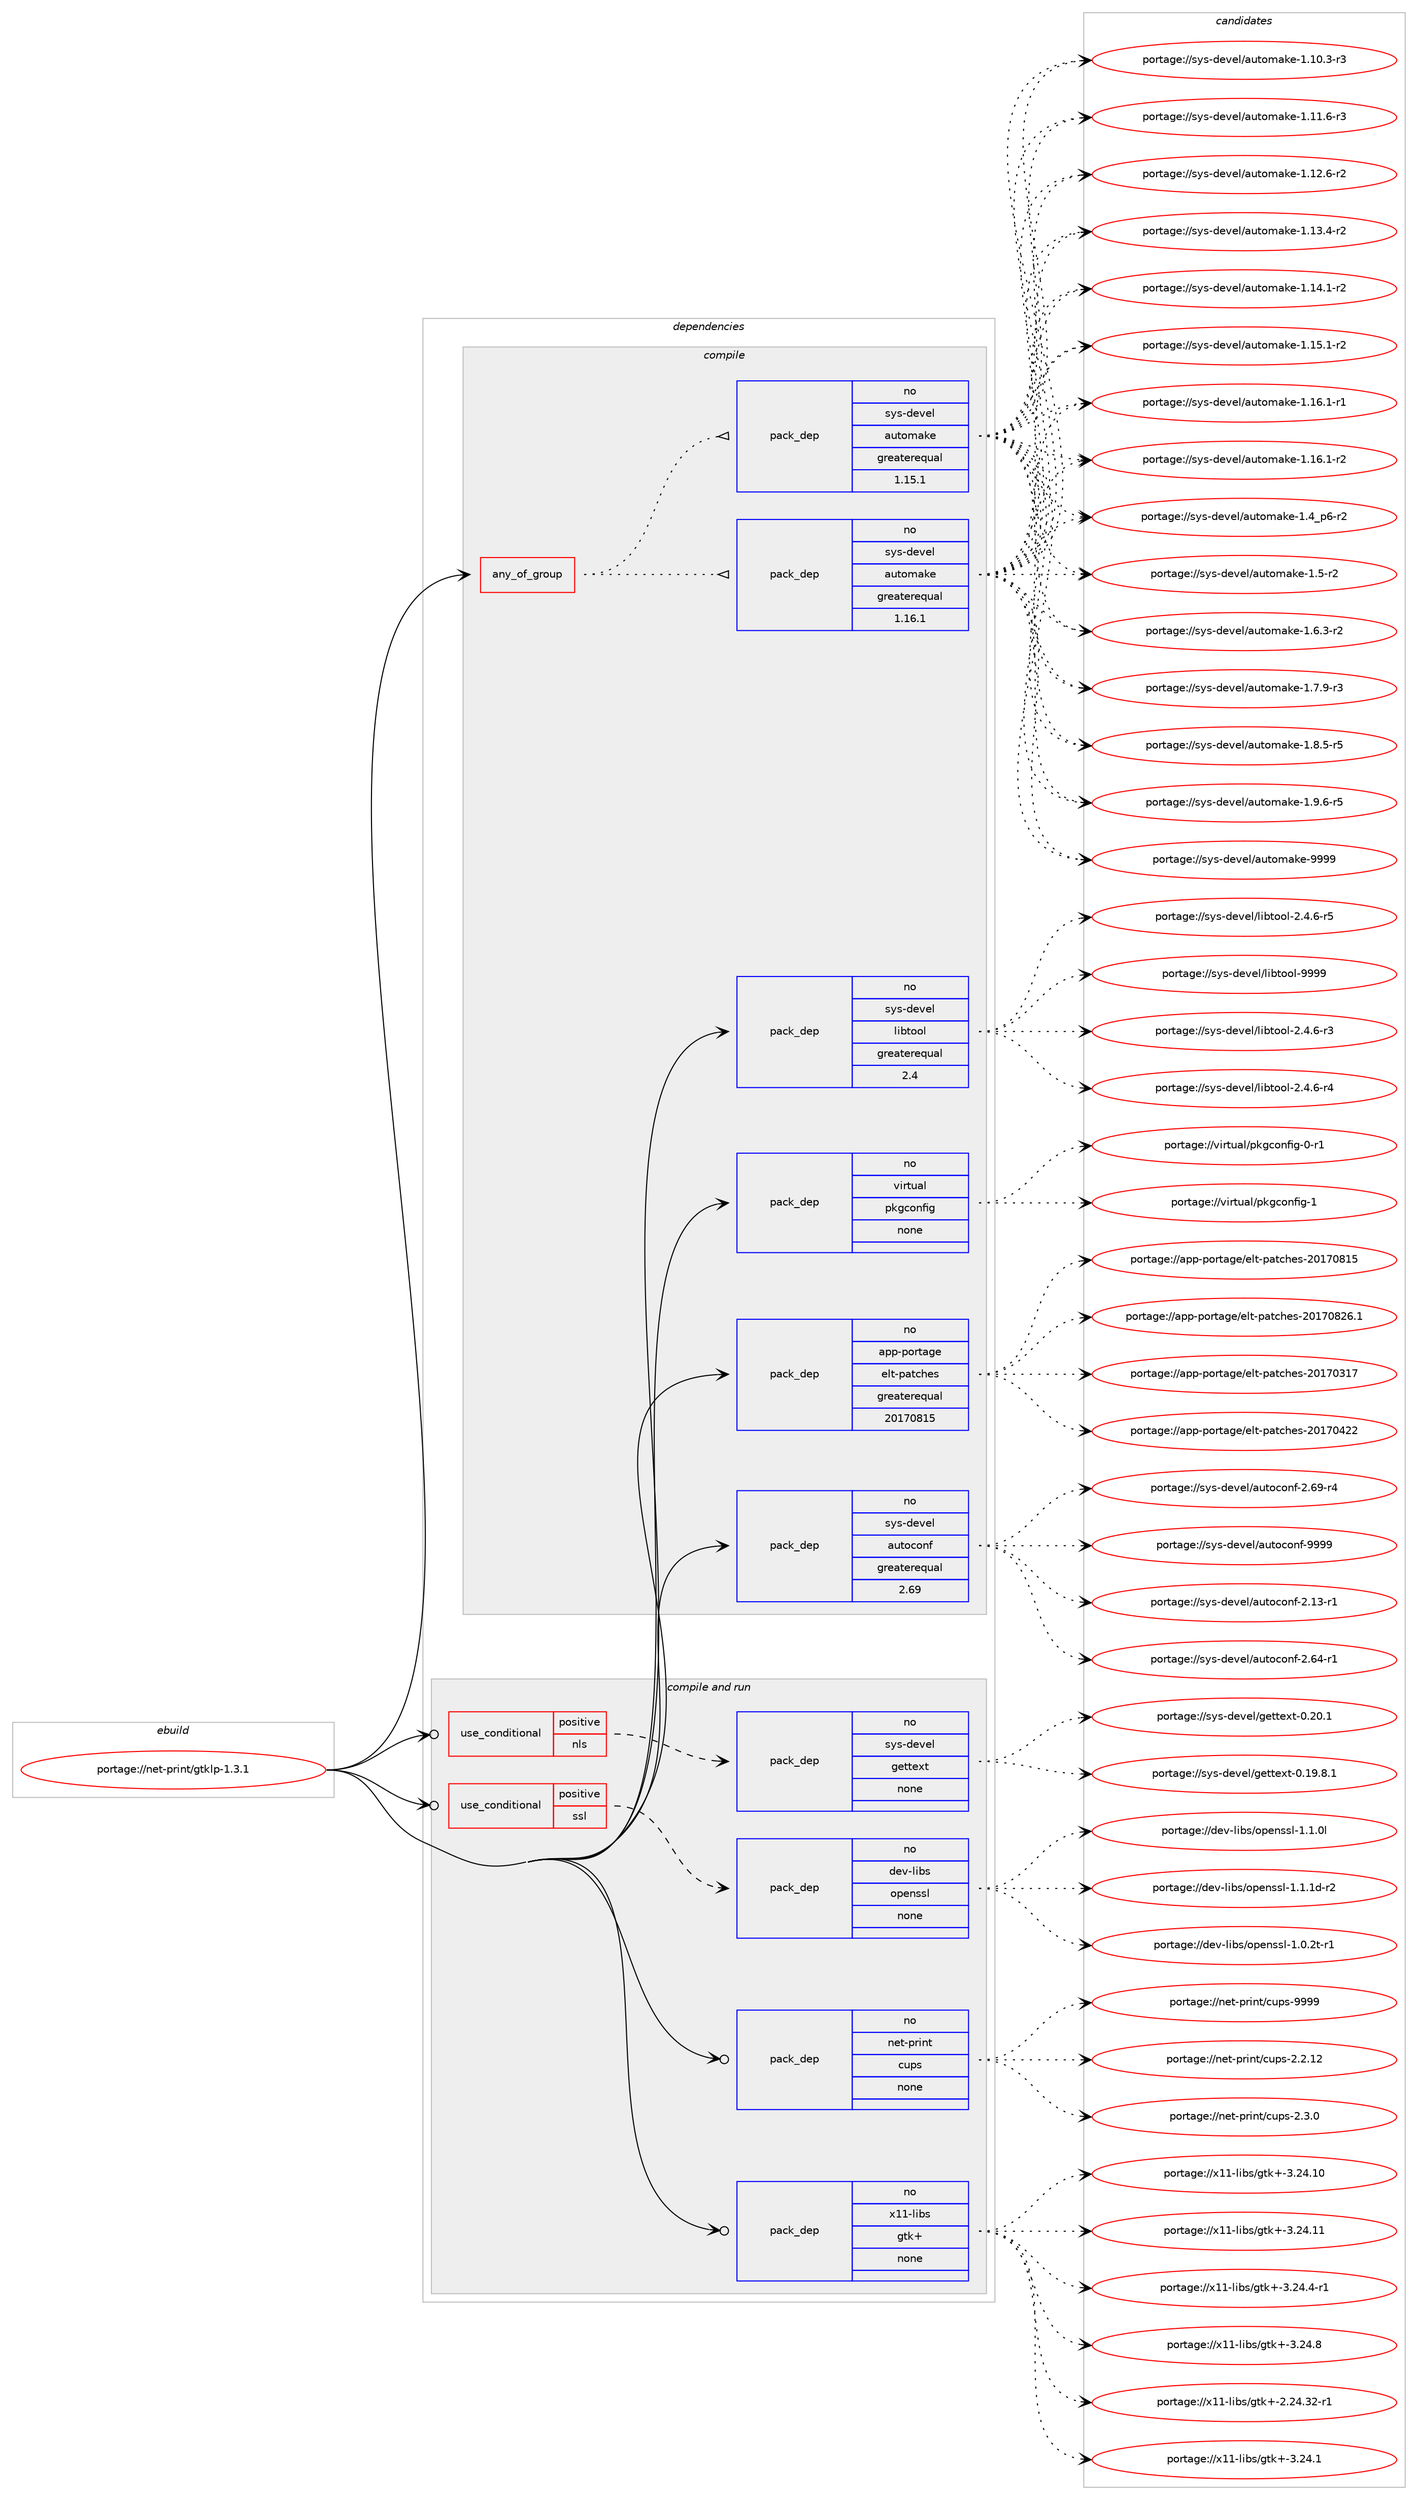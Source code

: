 digraph prolog {

# *************
# Graph options
# *************

newrank=true;
concentrate=true;
compound=true;
graph [rankdir=LR,fontname=Helvetica,fontsize=10,ranksep=1.5];#, ranksep=2.5, nodesep=0.2];
edge  [arrowhead=vee];
node  [fontname=Helvetica,fontsize=10];

# **********
# The ebuild
# **********

subgraph cluster_leftcol {
color=gray;
rank=same;
label=<<i>ebuild</i>>;
id [label="portage://net-print/gtklp-1.3.1", color=red, width=4, href="../net-print/gtklp-1.3.1.svg"];
}

# ****************
# The dependencies
# ****************

subgraph cluster_midcol {
color=gray;
label=<<i>dependencies</i>>;
subgraph cluster_compile {
fillcolor="#eeeeee";
style=filled;
label=<<i>compile</i>>;
subgraph any6136 {
dependency374474 [label=<<TABLE BORDER="0" CELLBORDER="1" CELLSPACING="0" CELLPADDING="4"><TR><TD CELLPADDING="10">any_of_group</TD></TR></TABLE>>, shape=none, color=red];subgraph pack274584 {
dependency374475 [label=<<TABLE BORDER="0" CELLBORDER="1" CELLSPACING="0" CELLPADDING="4" WIDTH="220"><TR><TD ROWSPAN="6" CELLPADDING="30">pack_dep</TD></TR><TR><TD WIDTH="110">no</TD></TR><TR><TD>sys-devel</TD></TR><TR><TD>automake</TD></TR><TR><TD>greaterequal</TD></TR><TR><TD>1.16.1</TD></TR></TABLE>>, shape=none, color=blue];
}
dependency374474:e -> dependency374475:w [weight=20,style="dotted",arrowhead="oinv"];
subgraph pack274585 {
dependency374476 [label=<<TABLE BORDER="0" CELLBORDER="1" CELLSPACING="0" CELLPADDING="4" WIDTH="220"><TR><TD ROWSPAN="6" CELLPADDING="30">pack_dep</TD></TR><TR><TD WIDTH="110">no</TD></TR><TR><TD>sys-devel</TD></TR><TR><TD>automake</TD></TR><TR><TD>greaterequal</TD></TR><TR><TD>1.15.1</TD></TR></TABLE>>, shape=none, color=blue];
}
dependency374474:e -> dependency374476:w [weight=20,style="dotted",arrowhead="oinv"];
}
id:e -> dependency374474:w [weight=20,style="solid",arrowhead="vee"];
subgraph pack274586 {
dependency374477 [label=<<TABLE BORDER="0" CELLBORDER="1" CELLSPACING="0" CELLPADDING="4" WIDTH="220"><TR><TD ROWSPAN="6" CELLPADDING="30">pack_dep</TD></TR><TR><TD WIDTH="110">no</TD></TR><TR><TD>app-portage</TD></TR><TR><TD>elt-patches</TD></TR><TR><TD>greaterequal</TD></TR><TR><TD>20170815</TD></TR></TABLE>>, shape=none, color=blue];
}
id:e -> dependency374477:w [weight=20,style="solid",arrowhead="vee"];
subgraph pack274587 {
dependency374478 [label=<<TABLE BORDER="0" CELLBORDER="1" CELLSPACING="0" CELLPADDING="4" WIDTH="220"><TR><TD ROWSPAN="6" CELLPADDING="30">pack_dep</TD></TR><TR><TD WIDTH="110">no</TD></TR><TR><TD>sys-devel</TD></TR><TR><TD>autoconf</TD></TR><TR><TD>greaterequal</TD></TR><TR><TD>2.69</TD></TR></TABLE>>, shape=none, color=blue];
}
id:e -> dependency374478:w [weight=20,style="solid",arrowhead="vee"];
subgraph pack274588 {
dependency374479 [label=<<TABLE BORDER="0" CELLBORDER="1" CELLSPACING="0" CELLPADDING="4" WIDTH="220"><TR><TD ROWSPAN="6" CELLPADDING="30">pack_dep</TD></TR><TR><TD WIDTH="110">no</TD></TR><TR><TD>sys-devel</TD></TR><TR><TD>libtool</TD></TR><TR><TD>greaterequal</TD></TR><TR><TD>2.4</TD></TR></TABLE>>, shape=none, color=blue];
}
id:e -> dependency374479:w [weight=20,style="solid",arrowhead="vee"];
subgraph pack274589 {
dependency374480 [label=<<TABLE BORDER="0" CELLBORDER="1" CELLSPACING="0" CELLPADDING="4" WIDTH="220"><TR><TD ROWSPAN="6" CELLPADDING="30">pack_dep</TD></TR><TR><TD WIDTH="110">no</TD></TR><TR><TD>virtual</TD></TR><TR><TD>pkgconfig</TD></TR><TR><TD>none</TD></TR><TR><TD></TD></TR></TABLE>>, shape=none, color=blue];
}
id:e -> dependency374480:w [weight=20,style="solid",arrowhead="vee"];
}
subgraph cluster_compileandrun {
fillcolor="#eeeeee";
style=filled;
label=<<i>compile and run</i>>;
subgraph cond93561 {
dependency374481 [label=<<TABLE BORDER="0" CELLBORDER="1" CELLSPACING="0" CELLPADDING="4"><TR><TD ROWSPAN="3" CELLPADDING="10">use_conditional</TD></TR><TR><TD>positive</TD></TR><TR><TD>nls</TD></TR></TABLE>>, shape=none, color=red];
subgraph pack274590 {
dependency374482 [label=<<TABLE BORDER="0" CELLBORDER="1" CELLSPACING="0" CELLPADDING="4" WIDTH="220"><TR><TD ROWSPAN="6" CELLPADDING="30">pack_dep</TD></TR><TR><TD WIDTH="110">no</TD></TR><TR><TD>sys-devel</TD></TR><TR><TD>gettext</TD></TR><TR><TD>none</TD></TR><TR><TD></TD></TR></TABLE>>, shape=none, color=blue];
}
dependency374481:e -> dependency374482:w [weight=20,style="dashed",arrowhead="vee"];
}
id:e -> dependency374481:w [weight=20,style="solid",arrowhead="odotvee"];
subgraph cond93562 {
dependency374483 [label=<<TABLE BORDER="0" CELLBORDER="1" CELLSPACING="0" CELLPADDING="4"><TR><TD ROWSPAN="3" CELLPADDING="10">use_conditional</TD></TR><TR><TD>positive</TD></TR><TR><TD>ssl</TD></TR></TABLE>>, shape=none, color=red];
subgraph pack274591 {
dependency374484 [label=<<TABLE BORDER="0" CELLBORDER="1" CELLSPACING="0" CELLPADDING="4" WIDTH="220"><TR><TD ROWSPAN="6" CELLPADDING="30">pack_dep</TD></TR><TR><TD WIDTH="110">no</TD></TR><TR><TD>dev-libs</TD></TR><TR><TD>openssl</TD></TR><TR><TD>none</TD></TR><TR><TD></TD></TR></TABLE>>, shape=none, color=blue];
}
dependency374483:e -> dependency374484:w [weight=20,style="dashed",arrowhead="vee"];
}
id:e -> dependency374483:w [weight=20,style="solid",arrowhead="odotvee"];
subgraph pack274592 {
dependency374485 [label=<<TABLE BORDER="0" CELLBORDER="1" CELLSPACING="0" CELLPADDING="4" WIDTH="220"><TR><TD ROWSPAN="6" CELLPADDING="30">pack_dep</TD></TR><TR><TD WIDTH="110">no</TD></TR><TR><TD>net-print</TD></TR><TR><TD>cups</TD></TR><TR><TD>none</TD></TR><TR><TD></TD></TR></TABLE>>, shape=none, color=blue];
}
id:e -> dependency374485:w [weight=20,style="solid",arrowhead="odotvee"];
subgraph pack274593 {
dependency374486 [label=<<TABLE BORDER="0" CELLBORDER="1" CELLSPACING="0" CELLPADDING="4" WIDTH="220"><TR><TD ROWSPAN="6" CELLPADDING="30">pack_dep</TD></TR><TR><TD WIDTH="110">no</TD></TR><TR><TD>x11-libs</TD></TR><TR><TD>gtk+</TD></TR><TR><TD>none</TD></TR><TR><TD></TD></TR></TABLE>>, shape=none, color=blue];
}
id:e -> dependency374486:w [weight=20,style="solid",arrowhead="odotvee"];
}
subgraph cluster_run {
fillcolor="#eeeeee";
style=filled;
label=<<i>run</i>>;
}
}

# **************
# The candidates
# **************

subgraph cluster_choices {
rank=same;
color=gray;
label=<<i>candidates</i>>;

subgraph choice274584 {
color=black;
nodesep=1;
choiceportage11512111545100101118101108479711711611110997107101454946494846514511451 [label="portage://sys-devel/automake-1.10.3-r3", color=red, width=4,href="../sys-devel/automake-1.10.3-r3.svg"];
choiceportage11512111545100101118101108479711711611110997107101454946494946544511451 [label="portage://sys-devel/automake-1.11.6-r3", color=red, width=4,href="../sys-devel/automake-1.11.6-r3.svg"];
choiceportage11512111545100101118101108479711711611110997107101454946495046544511450 [label="portage://sys-devel/automake-1.12.6-r2", color=red, width=4,href="../sys-devel/automake-1.12.6-r2.svg"];
choiceportage11512111545100101118101108479711711611110997107101454946495146524511450 [label="portage://sys-devel/automake-1.13.4-r2", color=red, width=4,href="../sys-devel/automake-1.13.4-r2.svg"];
choiceportage11512111545100101118101108479711711611110997107101454946495246494511450 [label="portage://sys-devel/automake-1.14.1-r2", color=red, width=4,href="../sys-devel/automake-1.14.1-r2.svg"];
choiceportage11512111545100101118101108479711711611110997107101454946495346494511450 [label="portage://sys-devel/automake-1.15.1-r2", color=red, width=4,href="../sys-devel/automake-1.15.1-r2.svg"];
choiceportage11512111545100101118101108479711711611110997107101454946495446494511449 [label="portage://sys-devel/automake-1.16.1-r1", color=red, width=4,href="../sys-devel/automake-1.16.1-r1.svg"];
choiceportage11512111545100101118101108479711711611110997107101454946495446494511450 [label="portage://sys-devel/automake-1.16.1-r2", color=red, width=4,href="../sys-devel/automake-1.16.1-r2.svg"];
choiceportage115121115451001011181011084797117116111109971071014549465295112544511450 [label="portage://sys-devel/automake-1.4_p6-r2", color=red, width=4,href="../sys-devel/automake-1.4_p6-r2.svg"];
choiceportage11512111545100101118101108479711711611110997107101454946534511450 [label="portage://sys-devel/automake-1.5-r2", color=red, width=4,href="../sys-devel/automake-1.5-r2.svg"];
choiceportage115121115451001011181011084797117116111109971071014549465446514511450 [label="portage://sys-devel/automake-1.6.3-r2", color=red, width=4,href="../sys-devel/automake-1.6.3-r2.svg"];
choiceportage115121115451001011181011084797117116111109971071014549465546574511451 [label="portage://sys-devel/automake-1.7.9-r3", color=red, width=4,href="../sys-devel/automake-1.7.9-r3.svg"];
choiceportage115121115451001011181011084797117116111109971071014549465646534511453 [label="portage://sys-devel/automake-1.8.5-r5", color=red, width=4,href="../sys-devel/automake-1.8.5-r5.svg"];
choiceportage115121115451001011181011084797117116111109971071014549465746544511453 [label="portage://sys-devel/automake-1.9.6-r5", color=red, width=4,href="../sys-devel/automake-1.9.6-r5.svg"];
choiceportage115121115451001011181011084797117116111109971071014557575757 [label="portage://sys-devel/automake-9999", color=red, width=4,href="../sys-devel/automake-9999.svg"];
dependency374475:e -> choiceportage11512111545100101118101108479711711611110997107101454946494846514511451:w [style=dotted,weight="100"];
dependency374475:e -> choiceportage11512111545100101118101108479711711611110997107101454946494946544511451:w [style=dotted,weight="100"];
dependency374475:e -> choiceportage11512111545100101118101108479711711611110997107101454946495046544511450:w [style=dotted,weight="100"];
dependency374475:e -> choiceportage11512111545100101118101108479711711611110997107101454946495146524511450:w [style=dotted,weight="100"];
dependency374475:e -> choiceportage11512111545100101118101108479711711611110997107101454946495246494511450:w [style=dotted,weight="100"];
dependency374475:e -> choiceportage11512111545100101118101108479711711611110997107101454946495346494511450:w [style=dotted,weight="100"];
dependency374475:e -> choiceportage11512111545100101118101108479711711611110997107101454946495446494511449:w [style=dotted,weight="100"];
dependency374475:e -> choiceportage11512111545100101118101108479711711611110997107101454946495446494511450:w [style=dotted,weight="100"];
dependency374475:e -> choiceportage115121115451001011181011084797117116111109971071014549465295112544511450:w [style=dotted,weight="100"];
dependency374475:e -> choiceportage11512111545100101118101108479711711611110997107101454946534511450:w [style=dotted,weight="100"];
dependency374475:e -> choiceportage115121115451001011181011084797117116111109971071014549465446514511450:w [style=dotted,weight="100"];
dependency374475:e -> choiceportage115121115451001011181011084797117116111109971071014549465546574511451:w [style=dotted,weight="100"];
dependency374475:e -> choiceportage115121115451001011181011084797117116111109971071014549465646534511453:w [style=dotted,weight="100"];
dependency374475:e -> choiceportage115121115451001011181011084797117116111109971071014549465746544511453:w [style=dotted,weight="100"];
dependency374475:e -> choiceportage115121115451001011181011084797117116111109971071014557575757:w [style=dotted,weight="100"];
}
subgraph choice274585 {
color=black;
nodesep=1;
choiceportage11512111545100101118101108479711711611110997107101454946494846514511451 [label="portage://sys-devel/automake-1.10.3-r3", color=red, width=4,href="../sys-devel/automake-1.10.3-r3.svg"];
choiceportage11512111545100101118101108479711711611110997107101454946494946544511451 [label="portage://sys-devel/automake-1.11.6-r3", color=red, width=4,href="../sys-devel/automake-1.11.6-r3.svg"];
choiceportage11512111545100101118101108479711711611110997107101454946495046544511450 [label="portage://sys-devel/automake-1.12.6-r2", color=red, width=4,href="../sys-devel/automake-1.12.6-r2.svg"];
choiceportage11512111545100101118101108479711711611110997107101454946495146524511450 [label="portage://sys-devel/automake-1.13.4-r2", color=red, width=4,href="../sys-devel/automake-1.13.4-r2.svg"];
choiceportage11512111545100101118101108479711711611110997107101454946495246494511450 [label="portage://sys-devel/automake-1.14.1-r2", color=red, width=4,href="../sys-devel/automake-1.14.1-r2.svg"];
choiceportage11512111545100101118101108479711711611110997107101454946495346494511450 [label="portage://sys-devel/automake-1.15.1-r2", color=red, width=4,href="../sys-devel/automake-1.15.1-r2.svg"];
choiceportage11512111545100101118101108479711711611110997107101454946495446494511449 [label="portage://sys-devel/automake-1.16.1-r1", color=red, width=4,href="../sys-devel/automake-1.16.1-r1.svg"];
choiceportage11512111545100101118101108479711711611110997107101454946495446494511450 [label="portage://sys-devel/automake-1.16.1-r2", color=red, width=4,href="../sys-devel/automake-1.16.1-r2.svg"];
choiceportage115121115451001011181011084797117116111109971071014549465295112544511450 [label="portage://sys-devel/automake-1.4_p6-r2", color=red, width=4,href="../sys-devel/automake-1.4_p6-r2.svg"];
choiceportage11512111545100101118101108479711711611110997107101454946534511450 [label="portage://sys-devel/automake-1.5-r2", color=red, width=4,href="../sys-devel/automake-1.5-r2.svg"];
choiceportage115121115451001011181011084797117116111109971071014549465446514511450 [label="portage://sys-devel/automake-1.6.3-r2", color=red, width=4,href="../sys-devel/automake-1.6.3-r2.svg"];
choiceportage115121115451001011181011084797117116111109971071014549465546574511451 [label="portage://sys-devel/automake-1.7.9-r3", color=red, width=4,href="../sys-devel/automake-1.7.9-r3.svg"];
choiceportage115121115451001011181011084797117116111109971071014549465646534511453 [label="portage://sys-devel/automake-1.8.5-r5", color=red, width=4,href="../sys-devel/automake-1.8.5-r5.svg"];
choiceportage115121115451001011181011084797117116111109971071014549465746544511453 [label="portage://sys-devel/automake-1.9.6-r5", color=red, width=4,href="../sys-devel/automake-1.9.6-r5.svg"];
choiceportage115121115451001011181011084797117116111109971071014557575757 [label="portage://sys-devel/automake-9999", color=red, width=4,href="../sys-devel/automake-9999.svg"];
dependency374476:e -> choiceportage11512111545100101118101108479711711611110997107101454946494846514511451:w [style=dotted,weight="100"];
dependency374476:e -> choiceportage11512111545100101118101108479711711611110997107101454946494946544511451:w [style=dotted,weight="100"];
dependency374476:e -> choiceportage11512111545100101118101108479711711611110997107101454946495046544511450:w [style=dotted,weight="100"];
dependency374476:e -> choiceportage11512111545100101118101108479711711611110997107101454946495146524511450:w [style=dotted,weight="100"];
dependency374476:e -> choiceportage11512111545100101118101108479711711611110997107101454946495246494511450:w [style=dotted,weight="100"];
dependency374476:e -> choiceportage11512111545100101118101108479711711611110997107101454946495346494511450:w [style=dotted,weight="100"];
dependency374476:e -> choiceportage11512111545100101118101108479711711611110997107101454946495446494511449:w [style=dotted,weight="100"];
dependency374476:e -> choiceportage11512111545100101118101108479711711611110997107101454946495446494511450:w [style=dotted,weight="100"];
dependency374476:e -> choiceportage115121115451001011181011084797117116111109971071014549465295112544511450:w [style=dotted,weight="100"];
dependency374476:e -> choiceportage11512111545100101118101108479711711611110997107101454946534511450:w [style=dotted,weight="100"];
dependency374476:e -> choiceportage115121115451001011181011084797117116111109971071014549465446514511450:w [style=dotted,weight="100"];
dependency374476:e -> choiceportage115121115451001011181011084797117116111109971071014549465546574511451:w [style=dotted,weight="100"];
dependency374476:e -> choiceportage115121115451001011181011084797117116111109971071014549465646534511453:w [style=dotted,weight="100"];
dependency374476:e -> choiceportage115121115451001011181011084797117116111109971071014549465746544511453:w [style=dotted,weight="100"];
dependency374476:e -> choiceportage115121115451001011181011084797117116111109971071014557575757:w [style=dotted,weight="100"];
}
subgraph choice274586 {
color=black;
nodesep=1;
choiceportage97112112451121111141169710310147101108116451129711699104101115455048495548514955 [label="portage://app-portage/elt-patches-20170317", color=red, width=4,href="../app-portage/elt-patches-20170317.svg"];
choiceportage97112112451121111141169710310147101108116451129711699104101115455048495548525050 [label="portage://app-portage/elt-patches-20170422", color=red, width=4,href="../app-portage/elt-patches-20170422.svg"];
choiceportage97112112451121111141169710310147101108116451129711699104101115455048495548564953 [label="portage://app-portage/elt-patches-20170815", color=red, width=4,href="../app-portage/elt-patches-20170815.svg"];
choiceportage971121124511211111411697103101471011081164511297116991041011154550484955485650544649 [label="portage://app-portage/elt-patches-20170826.1", color=red, width=4,href="../app-portage/elt-patches-20170826.1.svg"];
dependency374477:e -> choiceportage97112112451121111141169710310147101108116451129711699104101115455048495548514955:w [style=dotted,weight="100"];
dependency374477:e -> choiceportage97112112451121111141169710310147101108116451129711699104101115455048495548525050:w [style=dotted,weight="100"];
dependency374477:e -> choiceportage97112112451121111141169710310147101108116451129711699104101115455048495548564953:w [style=dotted,weight="100"];
dependency374477:e -> choiceportage971121124511211111411697103101471011081164511297116991041011154550484955485650544649:w [style=dotted,weight="100"];
}
subgraph choice274587 {
color=black;
nodesep=1;
choiceportage1151211154510010111810110847971171161119911111010245504649514511449 [label="portage://sys-devel/autoconf-2.13-r1", color=red, width=4,href="../sys-devel/autoconf-2.13-r1.svg"];
choiceportage1151211154510010111810110847971171161119911111010245504654524511449 [label="portage://sys-devel/autoconf-2.64-r1", color=red, width=4,href="../sys-devel/autoconf-2.64-r1.svg"];
choiceportage1151211154510010111810110847971171161119911111010245504654574511452 [label="portage://sys-devel/autoconf-2.69-r4", color=red, width=4,href="../sys-devel/autoconf-2.69-r4.svg"];
choiceportage115121115451001011181011084797117116111991111101024557575757 [label="portage://sys-devel/autoconf-9999", color=red, width=4,href="../sys-devel/autoconf-9999.svg"];
dependency374478:e -> choiceportage1151211154510010111810110847971171161119911111010245504649514511449:w [style=dotted,weight="100"];
dependency374478:e -> choiceportage1151211154510010111810110847971171161119911111010245504654524511449:w [style=dotted,weight="100"];
dependency374478:e -> choiceportage1151211154510010111810110847971171161119911111010245504654574511452:w [style=dotted,weight="100"];
dependency374478:e -> choiceportage115121115451001011181011084797117116111991111101024557575757:w [style=dotted,weight="100"];
}
subgraph choice274588 {
color=black;
nodesep=1;
choiceportage1151211154510010111810110847108105981161111111084550465246544511451 [label="portage://sys-devel/libtool-2.4.6-r3", color=red, width=4,href="../sys-devel/libtool-2.4.6-r3.svg"];
choiceportage1151211154510010111810110847108105981161111111084550465246544511452 [label="portage://sys-devel/libtool-2.4.6-r4", color=red, width=4,href="../sys-devel/libtool-2.4.6-r4.svg"];
choiceportage1151211154510010111810110847108105981161111111084550465246544511453 [label="portage://sys-devel/libtool-2.4.6-r5", color=red, width=4,href="../sys-devel/libtool-2.4.6-r5.svg"];
choiceportage1151211154510010111810110847108105981161111111084557575757 [label="portage://sys-devel/libtool-9999", color=red, width=4,href="../sys-devel/libtool-9999.svg"];
dependency374479:e -> choiceportage1151211154510010111810110847108105981161111111084550465246544511451:w [style=dotted,weight="100"];
dependency374479:e -> choiceportage1151211154510010111810110847108105981161111111084550465246544511452:w [style=dotted,weight="100"];
dependency374479:e -> choiceportage1151211154510010111810110847108105981161111111084550465246544511453:w [style=dotted,weight="100"];
dependency374479:e -> choiceportage1151211154510010111810110847108105981161111111084557575757:w [style=dotted,weight="100"];
}
subgraph choice274589 {
color=black;
nodesep=1;
choiceportage11810511411611797108471121071039911111010210510345484511449 [label="portage://virtual/pkgconfig-0-r1", color=red, width=4,href="../virtual/pkgconfig-0-r1.svg"];
choiceportage1181051141161179710847112107103991111101021051034549 [label="portage://virtual/pkgconfig-1", color=red, width=4,href="../virtual/pkgconfig-1.svg"];
dependency374480:e -> choiceportage11810511411611797108471121071039911111010210510345484511449:w [style=dotted,weight="100"];
dependency374480:e -> choiceportage1181051141161179710847112107103991111101021051034549:w [style=dotted,weight="100"];
}
subgraph choice274590 {
color=black;
nodesep=1;
choiceportage1151211154510010111810110847103101116116101120116454846495746564649 [label="portage://sys-devel/gettext-0.19.8.1", color=red, width=4,href="../sys-devel/gettext-0.19.8.1.svg"];
choiceportage115121115451001011181011084710310111611610112011645484650484649 [label="portage://sys-devel/gettext-0.20.1", color=red, width=4,href="../sys-devel/gettext-0.20.1.svg"];
dependency374482:e -> choiceportage1151211154510010111810110847103101116116101120116454846495746564649:w [style=dotted,weight="100"];
dependency374482:e -> choiceportage115121115451001011181011084710310111611610112011645484650484649:w [style=dotted,weight="100"];
}
subgraph choice274591 {
color=black;
nodesep=1;
choiceportage1001011184510810598115471111121011101151151084549464846501164511449 [label="portage://dev-libs/openssl-1.0.2t-r1", color=red, width=4,href="../dev-libs/openssl-1.0.2t-r1.svg"];
choiceportage100101118451081059811547111112101110115115108454946494648108 [label="portage://dev-libs/openssl-1.1.0l", color=red, width=4,href="../dev-libs/openssl-1.1.0l.svg"];
choiceportage1001011184510810598115471111121011101151151084549464946491004511450 [label="portage://dev-libs/openssl-1.1.1d-r2", color=red, width=4,href="../dev-libs/openssl-1.1.1d-r2.svg"];
dependency374484:e -> choiceportage1001011184510810598115471111121011101151151084549464846501164511449:w [style=dotted,weight="100"];
dependency374484:e -> choiceportage100101118451081059811547111112101110115115108454946494648108:w [style=dotted,weight="100"];
dependency374484:e -> choiceportage1001011184510810598115471111121011101151151084549464946491004511450:w [style=dotted,weight="100"];
}
subgraph choice274592 {
color=black;
nodesep=1;
choiceportage11010111645112114105110116479911711211545504650464950 [label="portage://net-print/cups-2.2.12", color=red, width=4,href="../net-print/cups-2.2.12.svg"];
choiceportage110101116451121141051101164799117112115455046514648 [label="portage://net-print/cups-2.3.0", color=red, width=4,href="../net-print/cups-2.3.0.svg"];
choiceportage1101011164511211410511011647991171121154557575757 [label="portage://net-print/cups-9999", color=red, width=4,href="../net-print/cups-9999.svg"];
dependency374485:e -> choiceportage11010111645112114105110116479911711211545504650464950:w [style=dotted,weight="100"];
dependency374485:e -> choiceportage110101116451121141051101164799117112115455046514648:w [style=dotted,weight="100"];
dependency374485:e -> choiceportage1101011164511211410511011647991171121154557575757:w [style=dotted,weight="100"];
}
subgraph choice274593 {
color=black;
nodesep=1;
choiceportage12049494510810598115471031161074345504650524651504511449 [label="portage://x11-libs/gtk+-2.24.32-r1", color=red, width=4,href="../x11-libs/gtk+-2.24.32-r1.svg"];
choiceportage12049494510810598115471031161074345514650524649 [label="portage://x11-libs/gtk+-3.24.1", color=red, width=4,href="../x11-libs/gtk+-3.24.1.svg"];
choiceportage1204949451081059811547103116107434551465052464948 [label="portage://x11-libs/gtk+-3.24.10", color=red, width=4,href="../x11-libs/gtk+-3.24.10.svg"];
choiceportage1204949451081059811547103116107434551465052464949 [label="portage://x11-libs/gtk+-3.24.11", color=red, width=4,href="../x11-libs/gtk+-3.24.11.svg"];
choiceportage120494945108105981154710311610743455146505246524511449 [label="portage://x11-libs/gtk+-3.24.4-r1", color=red, width=4,href="../x11-libs/gtk+-3.24.4-r1.svg"];
choiceportage12049494510810598115471031161074345514650524656 [label="portage://x11-libs/gtk+-3.24.8", color=red, width=4,href="../x11-libs/gtk+-3.24.8.svg"];
dependency374486:e -> choiceportage12049494510810598115471031161074345504650524651504511449:w [style=dotted,weight="100"];
dependency374486:e -> choiceportage12049494510810598115471031161074345514650524649:w [style=dotted,weight="100"];
dependency374486:e -> choiceportage1204949451081059811547103116107434551465052464948:w [style=dotted,weight="100"];
dependency374486:e -> choiceportage1204949451081059811547103116107434551465052464949:w [style=dotted,weight="100"];
dependency374486:e -> choiceportage120494945108105981154710311610743455146505246524511449:w [style=dotted,weight="100"];
dependency374486:e -> choiceportage12049494510810598115471031161074345514650524656:w [style=dotted,weight="100"];
}
}

}
